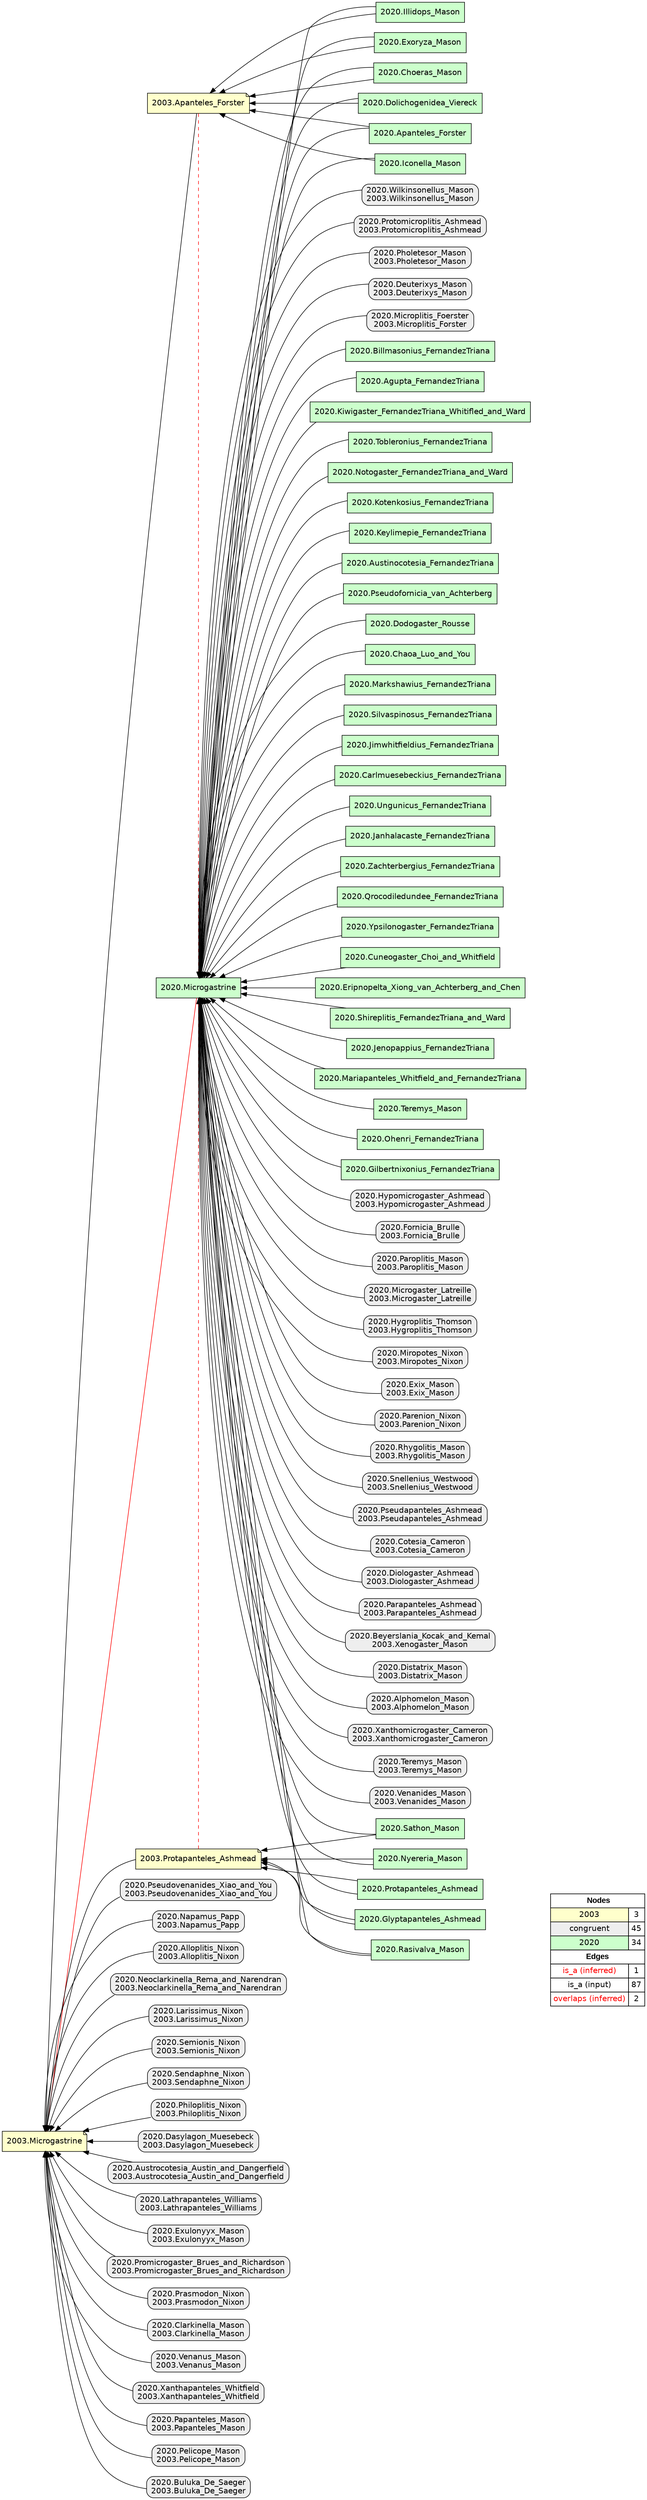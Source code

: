 digraph{
rankdir=RL
node[shape=note style=filled fillcolor="#FFFFCC" fontname="helvetica"] 
"2003.Microgastrine"
"2003.Apanteles_Forster"
node[shape=box style="filled,rounded" fillcolor="#EEEEEE" fontname="helvetica"] 
"2020.Hypomicrogaster_Ashmead\n2003.Hypomicrogaster_Ashmead"
"2020.Fornicia_Brulle\n2003.Fornicia_Brulle"
"2020.Paroplitis_Mason\n2003.Paroplitis_Mason"
"2020.Microgaster_Latreille\n2003.Microgaster_Latreille"
"2020.Hygroplitis_Thomson\n2003.Hygroplitis_Thomson"
"2020.Miropotes_Nixon\n2003.Miropotes_Nixon"
"2020.Exix_Mason\n2003.Exix_Mason"
"2020.Parenion_Nixon\n2003.Parenion_Nixon"
node[shape=box style=filled fillcolor="#CCFFCC" fontname="helvetica"] 
"2020.Illidops_Mason"
"2020.Exoryza_Mason"
"2020.Choeras_Mason"
"2020.Microgastrine"
"2020.Dolichogenidea_Viereck"
"2020.Apanteles_Forster"
"2020.Iconella_Mason"
edge[arrowhead=normal style=solid color="#FF0000" constraint=true penwidth=1]
"2020.Microgastrine" -> "2003.Microgastrine"
edge[arrowhead=normal style=solid color="#000000" constraint=true penwidth=1]
"2020.Exoryza_Mason" -> "2003.Apanteles_Forster"
"2020.Dolichogenidea_Viereck" -> "2020.Microgastrine"
"2020.Hygroplitis_Thomson\n2003.Hygroplitis_Thomson" -> "2020.Microgastrine"
"2020.Illidops_Mason" -> "2003.Apanteles_Forster"
"2020.Illidops_Mason" -> "2020.Microgastrine"
"2020.Hypomicrogaster_Ashmead\n2003.Hypomicrogaster_Ashmead" -> "2020.Microgastrine"
"2020.Iconella_Mason" -> "2003.Apanteles_Forster"
"2003.Apanteles_Forster" -> "2003.Microgastrine"
"2020.Microgaster_Latreille\n2003.Microgaster_Latreille" -> "2020.Microgastrine"
"2020.Apanteles_Forster" -> "2020.Microgastrine"
"2020.Exix_Mason\n2003.Exix_Mason" -> "2020.Microgastrine"
"2020.Fornicia_Brulle\n2003.Fornicia_Brulle" -> "2020.Microgastrine"
"2020.Apanteles_Forster" -> "2003.Apanteles_Forster"
"2020.Exoryza_Mason" -> "2020.Microgastrine"
"2020.Parenion_Nixon\n2003.Parenion_Nixon" -> "2020.Microgastrine"
"2020.Miropotes_Nixon\n2003.Miropotes_Nixon" -> "2020.Microgastrine"
"2020.Dolichogenidea_Viereck" -> "2003.Apanteles_Forster"
"2020.Choeras_Mason" -> "2003.Apanteles_Forster"
"2020.Paroplitis_Mason\n2003.Paroplitis_Mason" -> "2020.Microgastrine"
"2020.Iconella_Mason" -> "2020.Microgastrine"
"2020.Choeras_Mason" -> "2020.Microgastrine"
edge[arrowhead=normal style=dotted color="#000000" constraint=true penwidth=1]
edge[arrowhead=none style=dashed color="#FF0000" constraint=false penwidth=1]
"2003.Apanteles_Forster" -> "2020.Microgastrine"

node[shape=note style=filled fillcolor="#FFFFCC" fontname="helvetica"] 
"2003.Microgastrine"
"2003.Protapanteles_Ashmead"
node[shape=box style="filled,rounded" fillcolor="#EEEEEE" fontname="helvetica"] 
"2020.Rhygolitis_Mason\n2003.Rhygolitis_Mason"
"2020.Snellenius_Westwood\n2003.Snellenius_Westwood"
"2020.Pseudapanteles_Ashmead\n2003.Pseudapanteles_Ashmead"
"2020.Cotesia_Cameron\n2003.Cotesia_Cameron"
"2020.Diologaster_Ashmead\n2003.Diologaster_Ashmead"
"2020.Parapanteles_Ashmead\n2003.Parapanteles_Ashmead"
"2020.Beyerslania_Kocak_and_Kemal\n2003.Xenogaster_Mason"
"2020.Distatrix_Mason\n2003.Distatrix_Mason"
"2020.Alphomelon_Mason\n2003.Alphomelon_Mason"
"2020.Xanthomicrogaster_Cameron\n2003.Xanthomicrogaster_Cameron"
"2020.Teremys_Mason\n2003.Teremys_Mason"
"2020.Venanides_Mason\n2003.Venanides_Mason"
"2020.Wilkinsonellus_Mason\n2003.Wilkinsonellus_Mason"
"2020.Protomicroplitis_Ashmead\n2003.Protomicroplitis_Ashmead"
"2020.Pholetesor_Mason\n2003.Pholetesor_Mason"
"2020.Deuterixys_Mason\n2003.Deuterixys_Mason"
"2020.Microplitis_Foerster\n2003.Microplitis_Forster"
node[shape=box style=filled fillcolor="#CCFFCC" fontname="helvetica"] 
"2020.Microgastrine"
"2020.Glyptapanteles_Ashmead"
"2020.Rasivalva_Mason"
"2020.Sathon_Mason"
"2020.Nyereria_Mason"
"2020.Protapanteles_Ashmead"
edge[arrowhead=none style=dashed color="#FF0000" constraint=false penwidth=1]
"2003.Protapanteles_Ashmead" -> "2020.Microgastrine"
edge[arrowhead=normal style=dotted color="#000000" constraint=true penwidth=1]
edge[arrowhead=normal style=solid color="#000000" constraint=true penwidth=1]
"2020.Rhygolitis_Mason\n2003.Rhygolitis_Mason" -> "2020.Microgastrine"
"2020.Distatrix_Mason\n2003.Distatrix_Mason" -> "2020.Microgastrine"
"2020.Deuterixys_Mason\n2003.Deuterixys_Mason" -> "2020.Microgastrine"
"2020.Glyptapanteles_Ashmead" -> "2020.Microgastrine"
"2020.Parapanteles_Ashmead\n2003.Parapanteles_Ashmead" -> "2020.Microgastrine"
"2020.Nyereria_Mason" -> "2003.Protapanteles_Ashmead"
"2020.Cotesia_Cameron\n2003.Cotesia_Cameron" -> "2020.Microgastrine"
"2020.Glyptapanteles_Ashmead" -> "2003.Protapanteles_Ashmead"
"2020.Sathon_Mason" -> "2003.Protapanteles_Ashmead"
"2020.Teremys_Mason\n2003.Teremys_Mason" -> "2020.Microgastrine"
"2020.Rasivalva_Mason" -> "2020.Microgastrine"
"2003.Protapanteles_Ashmead" -> "2003.Microgastrine"
"2020.Protomicroplitis_Ashmead\n2003.Protomicroplitis_Ashmead" -> "2020.Microgastrine"
"2020.Snellenius_Westwood\n2003.Snellenius_Westwood" -> "2020.Microgastrine"
"2020.Pholetesor_Mason\n2003.Pholetesor_Mason" -> "2020.Microgastrine"
"2020.Nyereria_Mason" -> "2020.Microgastrine"
"2020.Microplitis_Foerster\n2003.Microplitis_Forster" -> "2020.Microgastrine"
"2020.Xanthomicrogaster_Cameron\n2003.Xanthomicrogaster_Cameron" -> "2020.Microgastrine"
"2020.Protapanteles_Ashmead" -> "2020.Microgastrine"
"2020.Wilkinsonellus_Mason\n2003.Wilkinsonellus_Mason" -> "2020.Microgastrine"
"2020.Rasivalva_Mason" -> "2003.Protapanteles_Ashmead"
"2020.Alphomelon_Mason\n2003.Alphomelon_Mason" -> "2020.Microgastrine"
"2020.Protapanteles_Ashmead" -> "2003.Protapanteles_Ashmead"
"2020.Diologaster_Ashmead\n2003.Diologaster_Ashmead" -> "2020.Microgastrine"
"2020.Pseudapanteles_Ashmead\n2003.Pseudapanteles_Ashmead" -> "2020.Microgastrine"
"2020.Beyerslania_Kocak_and_Kemal\n2003.Xenogaster_Mason" -> "2020.Microgastrine"
"2020.Venanides_Mason\n2003.Venanides_Mason" -> "2020.Microgastrine"
"2020.Sathon_Mason" -> "2020.Microgastrine"

node[shape=note style=filled fillcolor="#FFFFCC" fontname="helvetica"] 
"2003.Microgastrine"
node[shape=box style="filled,rounded" fillcolor="#EEEEEE" fontname="helvetica"] 
"2020.Pseudovenanides_Xiao_and_You\n2003.Pseudovenanides_Xiao_and_You"
"2020.Napamus_Papp\n2003.Napamus_Papp"
"2020.Alloplitis_Nixon\n2003.Alloplitis_Nixon"
"2020.Neoclarkinella_Rema_and_Narendran\n2003.Neoclarkinella_Rema_and_Narendran"
"2020.Larissimus_Nixon\n2003.Larissimus_Nixon"
"2020.Semionis_Nixon\n2003.Semionis_Nixon"
"2020.Sendaphne_Nixon\n2003.Sendaphne_Nixon"
"2020.Philoplitis_Nixon\n2003.Philoplitis_Nixon"
"2020.Dasylagon_Muesebeck\n2003.Dasylagon_Muesebeck"
"2020.Austrocotesia_Austin_and_Dangerfield\n2003.Austrocotesia_Austin_and_Dangerfield"
"2020.Lathrapanteles_Williams\n2003.Lathrapanteles_Williams"
"2020.Exulonyyx_Mason\n2003.Exulonyyx_Mason"
"2020.Promicrogaster_Brues_and_Richardson\n2003.Promicrogaster_Brues_and_Richardson"
"2020.Prasmodon_Nixon\n2003.Prasmodon_Nixon"
"2020.Clarkinella_Mason\n2003.Clarkinella_Mason"
"2020.Venanus_Mason\n2003.Venanus_Mason"
"2020.Xanthapanteles_Whitfield\n2003.Xanthapanteles_Whitfield"
"2020.Papanteles_Mason\n2003.Papanteles_Mason"
"2020.Pelicope_Mason\n2003.Pelicope_Mason"
"2020.Buluka_De_Saeger\n2003.Buluka_De_Saeger"
node[shape=box style=filled fillcolor="#CCFFCC" fontname="helvetica"] 
"2020.Billmasonius_FernandezTriana"
"2020.Agupta_FernandezTriana"
"2020.Kiwigaster_FernandezTriana_Whitifled_and_Ward"
"2020.Tobleronius_FernandezTriana"
"2020.Notogaster_FernandezTriana_and_Ward"
"2020.Kotenkosius_FernandezTriana"
"2020.Keylimepie_FernandezTriana"
"2020.Austinocotesia_FernandezTriana"
"2020.Pseudofornicia_van_Achterberg"
"2020.Dodogaster_Rousse"
"2020.Chaoa_Luo_and_You"
"2020.Markshawius_FernandezTriana"
"2020.Silvaspinosus_FernandezTriana"
"2020.Jimwhitfieldius_FernandezTriana"
"2020.Carlmuesebeckius_FernandezTriana"
"2020.Ungunicus_FernandezTriana"
"2020.Janhalacaste_FernandezTriana"
"2020.Zachterbergius_FernandezTriana"
"2020.Qrocodiledundee_FernandezTriana"
"2020.Ypsilonogaster_FernandezTriana"
"2020.Cuneogaster_Choi_and_Whitfield"
"2020.Eripnopelta_Xiong_van_Achterberg_and_Chen"
"2020.Shireplitis_FernandezTriana_and_Ward"
"2020.Jenopappius_FernandezTriana"
"2020.Mariapanteles_Whitfield_and_FernandezTriana"
"2020.Microgastrine"
"2020.Teremys_Mason"
"2020.Ohenri_FernandezTriana"
"2020.Gilbertnixonius_FernandezTriana"
edge[arrowhead=normal style=dotted color="#000000" constraint=true penwidth=1]
edge[arrowhead=normal style=solid color="#000000" constraint=true penwidth=1]
"2020.Shireplitis_FernandezTriana_and_Ward" -> "2020.Microgastrine"
"2020.Austinocotesia_FernandezTriana" -> "2020.Microgastrine"
"2020.Kiwigaster_FernandezTriana_Whitifled_and_Ward" -> "2020.Microgastrine"
"2020.Zachterbergius_FernandezTriana" -> "2020.Microgastrine"
"2020.Austrocotesia_Austin_and_Dangerfield\n2003.Austrocotesia_Austin_and_Dangerfield" -> "2003.Microgastrine"
"2020.Xanthapanteles_Whitfield\n2003.Xanthapanteles_Whitfield" -> "2003.Microgastrine"
"2020.Jenopappius_FernandezTriana" -> "2020.Microgastrine"
"2020.Kotenkosius_FernandezTriana" -> "2020.Microgastrine"
"2020.Markshawius_FernandezTriana" -> "2020.Microgastrine"
"2020.Dasylagon_Muesebeck\n2003.Dasylagon_Muesebeck" -> "2003.Microgastrine"
"2020.Billmasonius_FernandezTriana" -> "2020.Microgastrine"
"2020.Notogaster_FernandezTriana_and_Ward" -> "2020.Microgastrine"
"2020.Eripnopelta_Xiong_van_Achterberg_and_Chen" -> "2020.Microgastrine"
"2020.Larissimus_Nixon\n2003.Larissimus_Nixon" -> "2003.Microgastrine"
"2020.Venanus_Mason\n2003.Venanus_Mason" -> "2003.Microgastrine"
"2020.Teremys_Mason" -> "2020.Microgastrine"
"2020.Chaoa_Luo_and_You" -> "2020.Microgastrine"
"2020.Pseudofornicia_van_Achterberg" -> "2020.Microgastrine"
"2020.Agupta_FernandezTriana" -> "2020.Microgastrine"
"2020.Mariapanteles_Whitfield_and_FernandezTriana" -> "2020.Microgastrine"
"2020.Prasmodon_Nixon\n2003.Prasmodon_Nixon" -> "2003.Microgastrine"
"2020.Carlmuesebeckius_FernandezTriana" -> "2020.Microgastrine"
"2020.Ungunicus_FernandezTriana" -> "2020.Microgastrine"
"2020.Neoclarkinella_Rema_and_Narendran\n2003.Neoclarkinella_Rema_and_Narendran" -> "2003.Microgastrine"
"2020.Ohenri_FernandezTriana" -> "2020.Microgastrine"
"2020.Keylimepie_FernandezTriana" -> "2020.Microgastrine"
"2020.Cuneogaster_Choi_and_Whitfield" -> "2020.Microgastrine"
"2020.Ypsilonogaster_FernandezTriana" -> "2020.Microgastrine"
"2020.Lathrapanteles_Williams\n2003.Lathrapanteles_Williams" -> "2003.Microgastrine"
"2020.Dodogaster_Rousse" -> "2020.Microgastrine"
"2020.Papanteles_Mason\n2003.Papanteles_Mason" -> "2003.Microgastrine"
"2020.Sendaphne_Nixon\n2003.Sendaphne_Nixon" -> "2003.Microgastrine"
"2020.Silvaspinosus_FernandezTriana" -> "2020.Microgastrine"
"2020.Janhalacaste_FernandezTriana" -> "2020.Microgastrine"
"2020.Tobleronius_FernandezTriana" -> "2020.Microgastrine"
"2020.Napamus_Papp\n2003.Napamus_Papp" -> "2003.Microgastrine"
"2020.Alloplitis_Nixon\n2003.Alloplitis_Nixon" -> "2003.Microgastrine"
"2020.Gilbertnixonius_FernandezTriana" -> "2020.Microgastrine"
"2020.Buluka_De_Saeger\n2003.Buluka_De_Saeger" -> "2003.Microgastrine"
"2020.Jimwhitfieldius_FernandezTriana" -> "2020.Microgastrine"
"2020.Pseudovenanides_Xiao_and_You\n2003.Pseudovenanides_Xiao_and_You" -> "2003.Microgastrine"
"2020.Clarkinella_Mason\n2003.Clarkinella_Mason" -> "2003.Microgastrine"
"2020.Semionis_Nixon\n2003.Semionis_Nixon" -> "2003.Microgastrine"
"2020.Pelicope_Mason\n2003.Pelicope_Mason" -> "2003.Microgastrine"
"2020.Exulonyyx_Mason\n2003.Exulonyyx_Mason" -> "2003.Microgastrine"
"2020.Promicrogaster_Brues_and_Richardson\n2003.Promicrogaster_Brues_and_Richardson" -> "2003.Microgastrine"
"2020.Qrocodiledundee_FernandezTriana" -> "2020.Microgastrine"
"2020.Philoplitis_Nixon\n2003.Philoplitis_Nixon" -> "2003.Microgastrine"


node[shape=box] 
{rank=source Legend [fillcolor= white margin=0 label=< 
 <TABLE BORDER="0" CELLBORDER="1" CELLSPACING="0" CELLPADDING="4"> 
<TR> <TD COLSPAN="2"><font face="Arial Black"> Nodes</font></TD> </TR> 
<TR> 
 <TD bgcolor="#FFFFCC" fontname="helvetica">2003</TD> 
 <TD>3</TD> 
 </TR> 
<TR> 
 <TD bgcolor="#EEEEEE" fontname="helvetica">congruent</TD> 
 <TD>45</TD> 
 </TR> 
<TR> 
 <TD bgcolor="#CCFFCC" fontname="helvetica">2020</TD> 
 <TD>34</TD> 
 </TR> 
<TR> <TD COLSPAN="2"><font face = "Arial Black"> Edges </font></TD> </TR> 
<TR> 
 <TD><font color ="#FF0000">is_a (inferred)</font></TD><TD>1</TD>
</TR>
<TR> 
 <TD><font color ="#000000">is_a (input)</font></TD><TD>87</TD>
</TR>
<TR> 
 <TD><font color ="#FF0000">overlaps (inferred)</font></TD><TD>2</TD>
</TR>
</TABLE> 
 >] } 
}